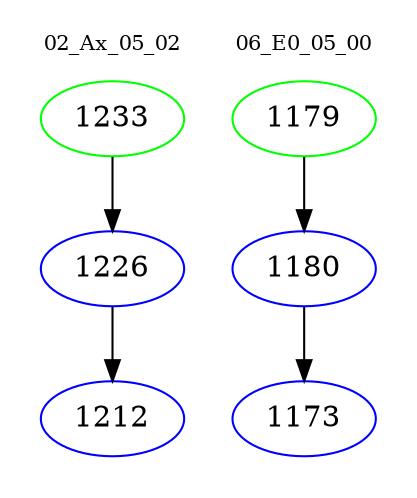 digraph{
subgraph cluster_0 {
color = white
label = "02_Ax_05_02";
fontsize=10;
T0_1233 [label="1233", color="green"]
T0_1233 -> T0_1226 [color="black"]
T0_1226 [label="1226", color="blue"]
T0_1226 -> T0_1212 [color="black"]
T0_1212 [label="1212", color="blue"]
}
subgraph cluster_1 {
color = white
label = "06_E0_05_00";
fontsize=10;
T1_1179 [label="1179", color="green"]
T1_1179 -> T1_1180 [color="black"]
T1_1180 [label="1180", color="blue"]
T1_1180 -> T1_1173 [color="black"]
T1_1173 [label="1173", color="blue"]
}
}
